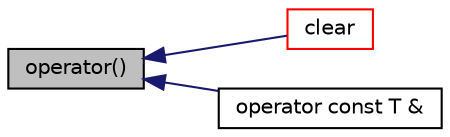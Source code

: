digraph "operator()"
{
  bgcolor="transparent";
  edge [fontname="Helvetica",fontsize="10",labelfontname="Helvetica",labelfontsize="10"];
  node [fontname="Helvetica",fontsize="10",shape=record];
  rankdir="LR";
  Node1 [label="operator()",height=0.2,width=0.4,color="black", fillcolor="grey75", style="filled", fontcolor="black"];
  Node1 -> Node2 [dir="back",color="midnightblue",fontsize="10",style="solid",fontname="Helvetica"];
  Node2 [label="clear",height=0.2,width=0.4,color="red",URL="$a02711.html#a5b0c20bea8c40bf73b3160cb1e0da350",tooltip="If object pointer points to valid object: "];
  Node1 -> Node3 [dir="back",color="midnightblue",fontsize="10",style="solid",fontname="Helvetica"];
  Node3 [label="operator const T &",height=0.2,width=0.4,color="black",URL="$a02711.html#aa8fc438db10ee066bce9624d0c80f2c5",tooltip="Const cast to the underlying type reference. "];
}

